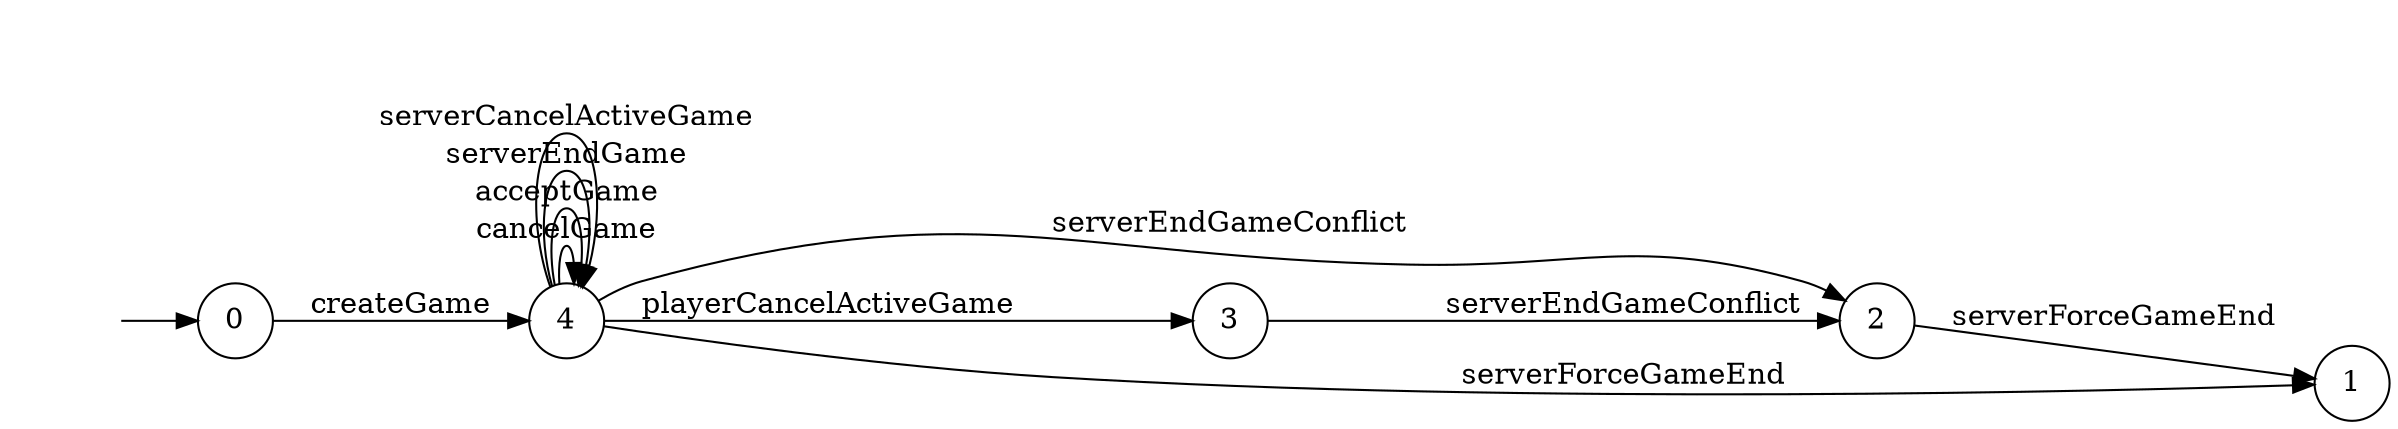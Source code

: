digraph "./InvConPlus/Dapp-Automata-data/result//gamechannel-fix/0xC95D227a1CF92b6FD156265AA8A3cA7c7DE0F28e/GameChannel/FSM-3" {
	graph [rankdir=LR]
	"" [label="" shape=plaintext]
	3 [label=3 shape=circle]
	0 [label=0 shape=circle]
	1 [label=1 shape=circle]
	2 [label=2 shape=circle]
	4 [label=4 shape=circle]
	"" -> 0 [label=""]
	0 -> 4 [label=createGame]
	4 -> 4 [label=cancelGame]
	4 -> 4 [label=acceptGame]
	4 -> 4 [label=serverEndGame]
	4 -> 3 [label=playerCancelActiveGame]
	4 -> 4 [label=serverCancelActiveGame]
	4 -> 1 [label=serverForceGameEnd]
	4 -> 2 [label=serverEndGameConflict]
	2 -> 1 [label=serverForceGameEnd]
	3 -> 2 [label=serverEndGameConflict]
}
